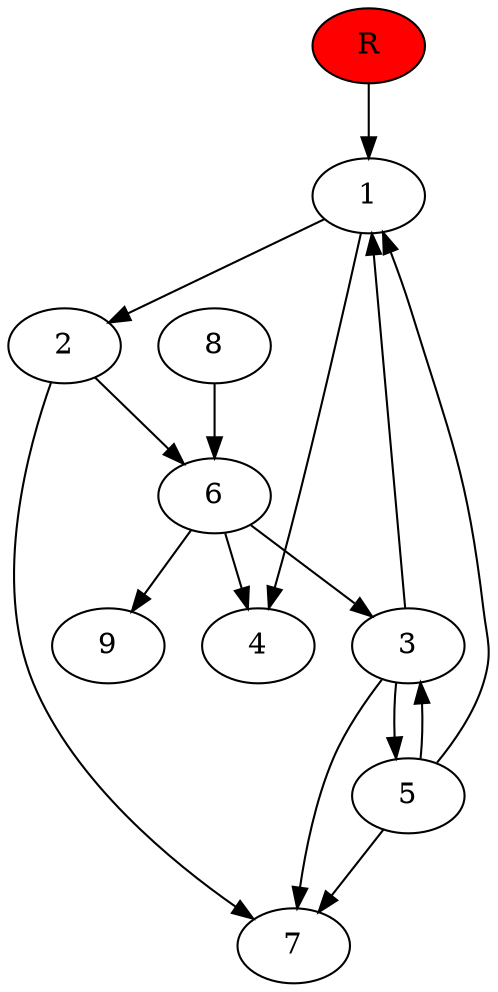 digraph prb77538 {
	1
	2
	3
	4
	5
	6
	7
	8
	R [fillcolor="#ff0000" style=filled]
	1 -> 2
	1 -> 4
	2 -> 6
	2 -> 7
	3 -> 1
	3 -> 5
	3 -> 7
	5 -> 1
	5 -> 3
	5 -> 7
	6 -> 3
	6 -> 4
	6 -> 9
	8 -> 6
	R -> 1
}
